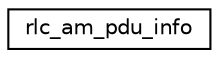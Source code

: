digraph "Graphical Class Hierarchy"
{
 // LATEX_PDF_SIZE
  edge [fontname="Helvetica",fontsize="10",labelfontname="Helvetica",labelfontsize="10"];
  node [fontname="Helvetica",fontsize="10",shape=record];
  rankdir="LR";
  Node0 [label="rlc_am_pdu_info",height=0.2,width=0.4,color="black", fillcolor="white", style="filled",URL="$structrlc__am__pdu__info.html",tooltip=" "];
}
